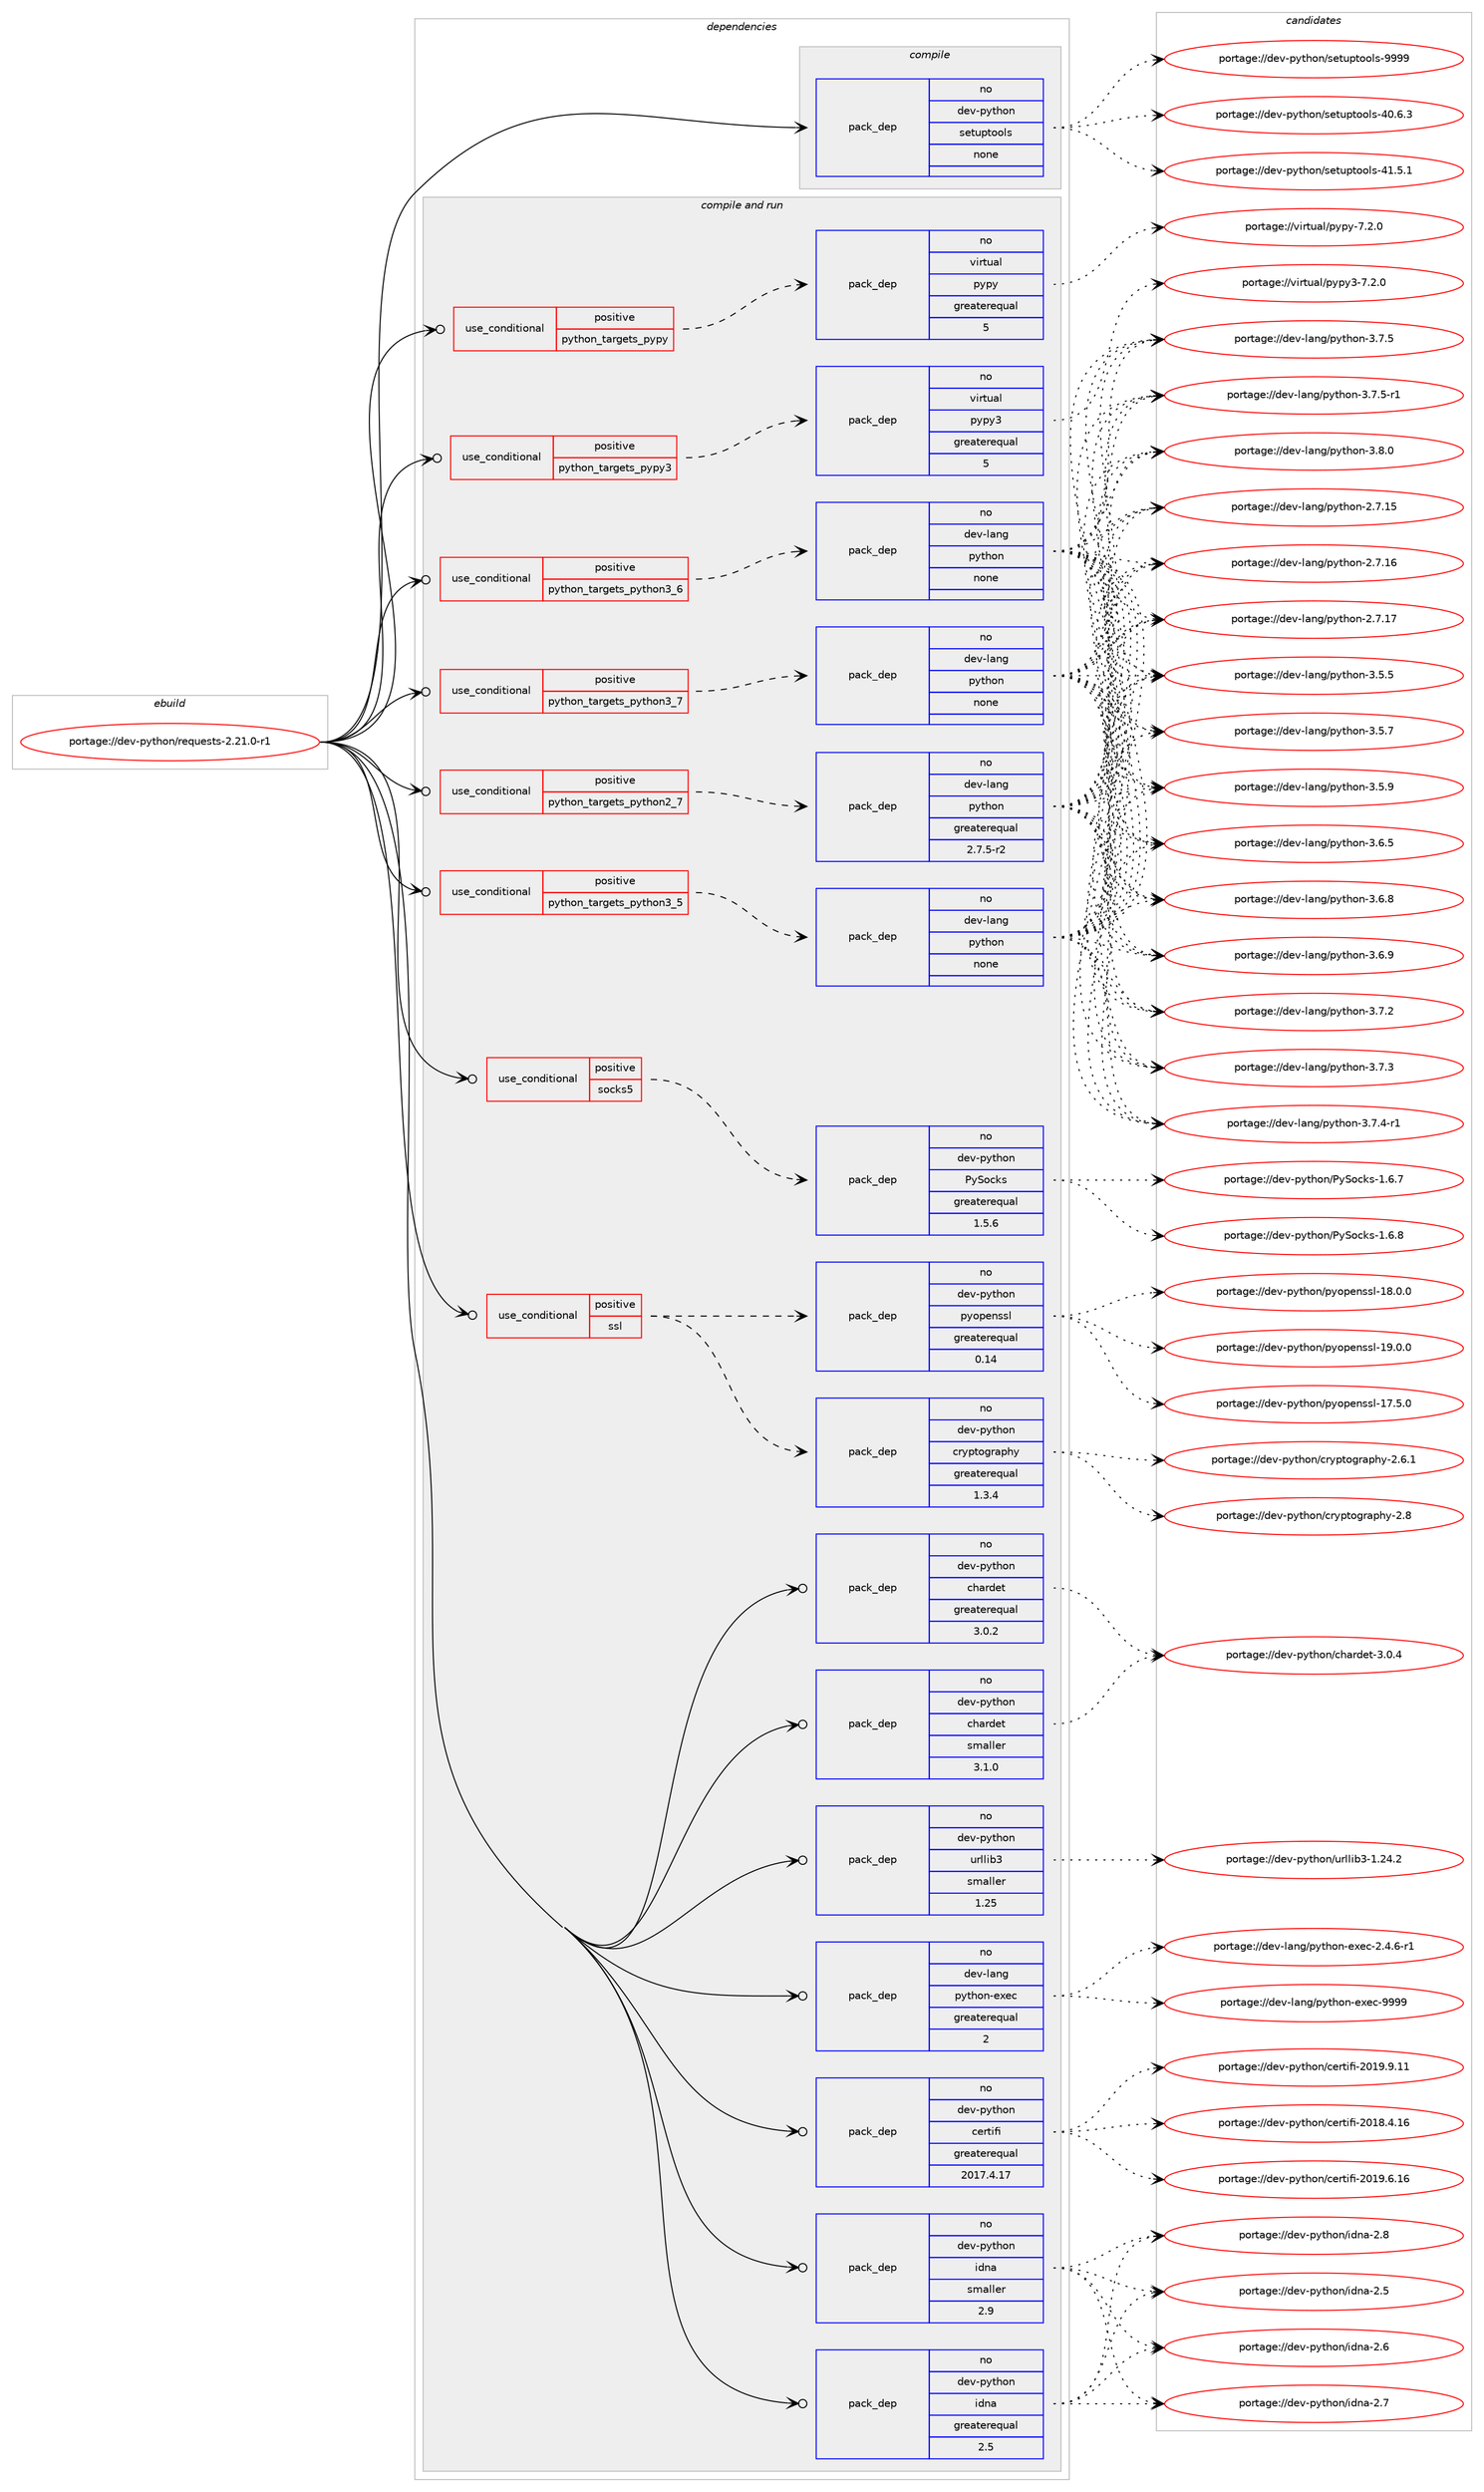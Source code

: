 digraph prolog {

# *************
# Graph options
# *************

newrank=true;
concentrate=true;
compound=true;
graph [rankdir=LR,fontname=Helvetica,fontsize=10,ranksep=1.5];#, ranksep=2.5, nodesep=0.2];
edge  [arrowhead=vee];
node  [fontname=Helvetica,fontsize=10];

# **********
# The ebuild
# **********

subgraph cluster_leftcol {
color=gray;
rank=same;
label=<<i>ebuild</i>>;
id [label="portage://dev-python/requests-2.21.0-r1", color=red, width=4, href="../dev-python/requests-2.21.0-r1.svg"];
}

# ****************
# The dependencies
# ****************

subgraph cluster_midcol {
color=gray;
label=<<i>dependencies</i>>;
subgraph cluster_compile {
fillcolor="#eeeeee";
style=filled;
label=<<i>compile</i>>;
subgraph pack128816 {
dependency170134 [label=<<TABLE BORDER="0" CELLBORDER="1" CELLSPACING="0" CELLPADDING="4" WIDTH="220"><TR><TD ROWSPAN="6" CELLPADDING="30">pack_dep</TD></TR><TR><TD WIDTH="110">no</TD></TR><TR><TD>dev-python</TD></TR><TR><TD>setuptools</TD></TR><TR><TD>none</TD></TR><TR><TD></TD></TR></TABLE>>, shape=none, color=blue];
}
id:e -> dependency170134:w [weight=20,style="solid",arrowhead="vee"];
}
subgraph cluster_compileandrun {
fillcolor="#eeeeee";
style=filled;
label=<<i>compile and run</i>>;
subgraph cond37917 {
dependency170135 [label=<<TABLE BORDER="0" CELLBORDER="1" CELLSPACING="0" CELLPADDING="4"><TR><TD ROWSPAN="3" CELLPADDING="10">use_conditional</TD></TR><TR><TD>positive</TD></TR><TR><TD>python_targets_pypy</TD></TR></TABLE>>, shape=none, color=red];
subgraph pack128817 {
dependency170136 [label=<<TABLE BORDER="0" CELLBORDER="1" CELLSPACING="0" CELLPADDING="4" WIDTH="220"><TR><TD ROWSPAN="6" CELLPADDING="30">pack_dep</TD></TR><TR><TD WIDTH="110">no</TD></TR><TR><TD>virtual</TD></TR><TR><TD>pypy</TD></TR><TR><TD>greaterequal</TD></TR><TR><TD>5</TD></TR></TABLE>>, shape=none, color=blue];
}
dependency170135:e -> dependency170136:w [weight=20,style="dashed",arrowhead="vee"];
}
id:e -> dependency170135:w [weight=20,style="solid",arrowhead="odotvee"];
subgraph cond37918 {
dependency170137 [label=<<TABLE BORDER="0" CELLBORDER="1" CELLSPACING="0" CELLPADDING="4"><TR><TD ROWSPAN="3" CELLPADDING="10">use_conditional</TD></TR><TR><TD>positive</TD></TR><TR><TD>python_targets_pypy3</TD></TR></TABLE>>, shape=none, color=red];
subgraph pack128818 {
dependency170138 [label=<<TABLE BORDER="0" CELLBORDER="1" CELLSPACING="0" CELLPADDING="4" WIDTH="220"><TR><TD ROWSPAN="6" CELLPADDING="30">pack_dep</TD></TR><TR><TD WIDTH="110">no</TD></TR><TR><TD>virtual</TD></TR><TR><TD>pypy3</TD></TR><TR><TD>greaterequal</TD></TR><TR><TD>5</TD></TR></TABLE>>, shape=none, color=blue];
}
dependency170137:e -> dependency170138:w [weight=20,style="dashed",arrowhead="vee"];
}
id:e -> dependency170137:w [weight=20,style="solid",arrowhead="odotvee"];
subgraph cond37919 {
dependency170139 [label=<<TABLE BORDER="0" CELLBORDER="1" CELLSPACING="0" CELLPADDING="4"><TR><TD ROWSPAN="3" CELLPADDING="10">use_conditional</TD></TR><TR><TD>positive</TD></TR><TR><TD>python_targets_python2_7</TD></TR></TABLE>>, shape=none, color=red];
subgraph pack128819 {
dependency170140 [label=<<TABLE BORDER="0" CELLBORDER="1" CELLSPACING="0" CELLPADDING="4" WIDTH="220"><TR><TD ROWSPAN="6" CELLPADDING="30">pack_dep</TD></TR><TR><TD WIDTH="110">no</TD></TR><TR><TD>dev-lang</TD></TR><TR><TD>python</TD></TR><TR><TD>greaterequal</TD></TR><TR><TD>2.7.5-r2</TD></TR></TABLE>>, shape=none, color=blue];
}
dependency170139:e -> dependency170140:w [weight=20,style="dashed",arrowhead="vee"];
}
id:e -> dependency170139:w [weight=20,style="solid",arrowhead="odotvee"];
subgraph cond37920 {
dependency170141 [label=<<TABLE BORDER="0" CELLBORDER="1" CELLSPACING="0" CELLPADDING="4"><TR><TD ROWSPAN="3" CELLPADDING="10">use_conditional</TD></TR><TR><TD>positive</TD></TR><TR><TD>python_targets_python3_5</TD></TR></TABLE>>, shape=none, color=red];
subgraph pack128820 {
dependency170142 [label=<<TABLE BORDER="0" CELLBORDER="1" CELLSPACING="0" CELLPADDING="4" WIDTH="220"><TR><TD ROWSPAN="6" CELLPADDING="30">pack_dep</TD></TR><TR><TD WIDTH="110">no</TD></TR><TR><TD>dev-lang</TD></TR><TR><TD>python</TD></TR><TR><TD>none</TD></TR><TR><TD></TD></TR></TABLE>>, shape=none, color=blue];
}
dependency170141:e -> dependency170142:w [weight=20,style="dashed",arrowhead="vee"];
}
id:e -> dependency170141:w [weight=20,style="solid",arrowhead="odotvee"];
subgraph cond37921 {
dependency170143 [label=<<TABLE BORDER="0" CELLBORDER="1" CELLSPACING="0" CELLPADDING="4"><TR><TD ROWSPAN="3" CELLPADDING="10">use_conditional</TD></TR><TR><TD>positive</TD></TR><TR><TD>python_targets_python3_6</TD></TR></TABLE>>, shape=none, color=red];
subgraph pack128821 {
dependency170144 [label=<<TABLE BORDER="0" CELLBORDER="1" CELLSPACING="0" CELLPADDING="4" WIDTH="220"><TR><TD ROWSPAN="6" CELLPADDING="30">pack_dep</TD></TR><TR><TD WIDTH="110">no</TD></TR><TR><TD>dev-lang</TD></TR><TR><TD>python</TD></TR><TR><TD>none</TD></TR><TR><TD></TD></TR></TABLE>>, shape=none, color=blue];
}
dependency170143:e -> dependency170144:w [weight=20,style="dashed",arrowhead="vee"];
}
id:e -> dependency170143:w [weight=20,style="solid",arrowhead="odotvee"];
subgraph cond37922 {
dependency170145 [label=<<TABLE BORDER="0" CELLBORDER="1" CELLSPACING="0" CELLPADDING="4"><TR><TD ROWSPAN="3" CELLPADDING="10">use_conditional</TD></TR><TR><TD>positive</TD></TR><TR><TD>python_targets_python3_7</TD></TR></TABLE>>, shape=none, color=red];
subgraph pack128822 {
dependency170146 [label=<<TABLE BORDER="0" CELLBORDER="1" CELLSPACING="0" CELLPADDING="4" WIDTH="220"><TR><TD ROWSPAN="6" CELLPADDING="30">pack_dep</TD></TR><TR><TD WIDTH="110">no</TD></TR><TR><TD>dev-lang</TD></TR><TR><TD>python</TD></TR><TR><TD>none</TD></TR><TR><TD></TD></TR></TABLE>>, shape=none, color=blue];
}
dependency170145:e -> dependency170146:w [weight=20,style="dashed",arrowhead="vee"];
}
id:e -> dependency170145:w [weight=20,style="solid",arrowhead="odotvee"];
subgraph cond37923 {
dependency170147 [label=<<TABLE BORDER="0" CELLBORDER="1" CELLSPACING="0" CELLPADDING="4"><TR><TD ROWSPAN="3" CELLPADDING="10">use_conditional</TD></TR><TR><TD>positive</TD></TR><TR><TD>socks5</TD></TR></TABLE>>, shape=none, color=red];
subgraph pack128823 {
dependency170148 [label=<<TABLE BORDER="0" CELLBORDER="1" CELLSPACING="0" CELLPADDING="4" WIDTH="220"><TR><TD ROWSPAN="6" CELLPADDING="30">pack_dep</TD></TR><TR><TD WIDTH="110">no</TD></TR><TR><TD>dev-python</TD></TR><TR><TD>PySocks</TD></TR><TR><TD>greaterequal</TD></TR><TR><TD>1.5.6</TD></TR></TABLE>>, shape=none, color=blue];
}
dependency170147:e -> dependency170148:w [weight=20,style="dashed",arrowhead="vee"];
}
id:e -> dependency170147:w [weight=20,style="solid",arrowhead="odotvee"];
subgraph cond37924 {
dependency170149 [label=<<TABLE BORDER="0" CELLBORDER="1" CELLSPACING="0" CELLPADDING="4"><TR><TD ROWSPAN="3" CELLPADDING="10">use_conditional</TD></TR><TR><TD>positive</TD></TR><TR><TD>ssl</TD></TR></TABLE>>, shape=none, color=red];
subgraph pack128824 {
dependency170150 [label=<<TABLE BORDER="0" CELLBORDER="1" CELLSPACING="0" CELLPADDING="4" WIDTH="220"><TR><TD ROWSPAN="6" CELLPADDING="30">pack_dep</TD></TR><TR><TD WIDTH="110">no</TD></TR><TR><TD>dev-python</TD></TR><TR><TD>cryptography</TD></TR><TR><TD>greaterequal</TD></TR><TR><TD>1.3.4</TD></TR></TABLE>>, shape=none, color=blue];
}
dependency170149:e -> dependency170150:w [weight=20,style="dashed",arrowhead="vee"];
subgraph pack128825 {
dependency170151 [label=<<TABLE BORDER="0" CELLBORDER="1" CELLSPACING="0" CELLPADDING="4" WIDTH="220"><TR><TD ROWSPAN="6" CELLPADDING="30">pack_dep</TD></TR><TR><TD WIDTH="110">no</TD></TR><TR><TD>dev-python</TD></TR><TR><TD>pyopenssl</TD></TR><TR><TD>greaterequal</TD></TR><TR><TD>0.14</TD></TR></TABLE>>, shape=none, color=blue];
}
dependency170149:e -> dependency170151:w [weight=20,style="dashed",arrowhead="vee"];
}
id:e -> dependency170149:w [weight=20,style="solid",arrowhead="odotvee"];
subgraph pack128826 {
dependency170152 [label=<<TABLE BORDER="0" CELLBORDER="1" CELLSPACING="0" CELLPADDING="4" WIDTH="220"><TR><TD ROWSPAN="6" CELLPADDING="30">pack_dep</TD></TR><TR><TD WIDTH="110">no</TD></TR><TR><TD>dev-lang</TD></TR><TR><TD>python-exec</TD></TR><TR><TD>greaterequal</TD></TR><TR><TD>2</TD></TR></TABLE>>, shape=none, color=blue];
}
id:e -> dependency170152:w [weight=20,style="solid",arrowhead="odotvee"];
subgraph pack128827 {
dependency170153 [label=<<TABLE BORDER="0" CELLBORDER="1" CELLSPACING="0" CELLPADDING="4" WIDTH="220"><TR><TD ROWSPAN="6" CELLPADDING="30">pack_dep</TD></TR><TR><TD WIDTH="110">no</TD></TR><TR><TD>dev-python</TD></TR><TR><TD>certifi</TD></TR><TR><TD>greaterequal</TD></TR><TR><TD>2017.4.17</TD></TR></TABLE>>, shape=none, color=blue];
}
id:e -> dependency170153:w [weight=20,style="solid",arrowhead="odotvee"];
subgraph pack128828 {
dependency170154 [label=<<TABLE BORDER="0" CELLBORDER="1" CELLSPACING="0" CELLPADDING="4" WIDTH="220"><TR><TD ROWSPAN="6" CELLPADDING="30">pack_dep</TD></TR><TR><TD WIDTH="110">no</TD></TR><TR><TD>dev-python</TD></TR><TR><TD>chardet</TD></TR><TR><TD>greaterequal</TD></TR><TR><TD>3.0.2</TD></TR></TABLE>>, shape=none, color=blue];
}
id:e -> dependency170154:w [weight=20,style="solid",arrowhead="odotvee"];
subgraph pack128829 {
dependency170155 [label=<<TABLE BORDER="0" CELLBORDER="1" CELLSPACING="0" CELLPADDING="4" WIDTH="220"><TR><TD ROWSPAN="6" CELLPADDING="30">pack_dep</TD></TR><TR><TD WIDTH="110">no</TD></TR><TR><TD>dev-python</TD></TR><TR><TD>chardet</TD></TR><TR><TD>smaller</TD></TR><TR><TD>3.1.0</TD></TR></TABLE>>, shape=none, color=blue];
}
id:e -> dependency170155:w [weight=20,style="solid",arrowhead="odotvee"];
subgraph pack128830 {
dependency170156 [label=<<TABLE BORDER="0" CELLBORDER="1" CELLSPACING="0" CELLPADDING="4" WIDTH="220"><TR><TD ROWSPAN="6" CELLPADDING="30">pack_dep</TD></TR><TR><TD WIDTH="110">no</TD></TR><TR><TD>dev-python</TD></TR><TR><TD>idna</TD></TR><TR><TD>greaterequal</TD></TR><TR><TD>2.5</TD></TR></TABLE>>, shape=none, color=blue];
}
id:e -> dependency170156:w [weight=20,style="solid",arrowhead="odotvee"];
subgraph pack128831 {
dependency170157 [label=<<TABLE BORDER="0" CELLBORDER="1" CELLSPACING="0" CELLPADDING="4" WIDTH="220"><TR><TD ROWSPAN="6" CELLPADDING="30">pack_dep</TD></TR><TR><TD WIDTH="110">no</TD></TR><TR><TD>dev-python</TD></TR><TR><TD>idna</TD></TR><TR><TD>smaller</TD></TR><TR><TD>2.9</TD></TR></TABLE>>, shape=none, color=blue];
}
id:e -> dependency170157:w [weight=20,style="solid",arrowhead="odotvee"];
subgraph pack128832 {
dependency170158 [label=<<TABLE BORDER="0" CELLBORDER="1" CELLSPACING="0" CELLPADDING="4" WIDTH="220"><TR><TD ROWSPAN="6" CELLPADDING="30">pack_dep</TD></TR><TR><TD WIDTH="110">no</TD></TR><TR><TD>dev-python</TD></TR><TR><TD>urllib3</TD></TR><TR><TD>smaller</TD></TR><TR><TD>1.25</TD></TR></TABLE>>, shape=none, color=blue];
}
id:e -> dependency170158:w [weight=20,style="solid",arrowhead="odotvee"];
}
subgraph cluster_run {
fillcolor="#eeeeee";
style=filled;
label=<<i>run</i>>;
}
}

# **************
# The candidates
# **************

subgraph cluster_choices {
rank=same;
color=gray;
label=<<i>candidates</i>>;

subgraph choice128816 {
color=black;
nodesep=1;
choiceportage100101118451121211161041111104711510111611711211611111110811545524846544651 [label="portage://dev-python/setuptools-40.6.3", color=red, width=4,href="../dev-python/setuptools-40.6.3.svg"];
choiceportage100101118451121211161041111104711510111611711211611111110811545524946534649 [label="portage://dev-python/setuptools-41.5.1", color=red, width=4,href="../dev-python/setuptools-41.5.1.svg"];
choiceportage10010111845112121116104111110471151011161171121161111111081154557575757 [label="portage://dev-python/setuptools-9999", color=red, width=4,href="../dev-python/setuptools-9999.svg"];
dependency170134:e -> choiceportage100101118451121211161041111104711510111611711211611111110811545524846544651:w [style=dotted,weight="100"];
dependency170134:e -> choiceportage100101118451121211161041111104711510111611711211611111110811545524946534649:w [style=dotted,weight="100"];
dependency170134:e -> choiceportage10010111845112121116104111110471151011161171121161111111081154557575757:w [style=dotted,weight="100"];
}
subgraph choice128817 {
color=black;
nodesep=1;
choiceportage1181051141161179710847112121112121455546504648 [label="portage://virtual/pypy-7.2.0", color=red, width=4,href="../virtual/pypy-7.2.0.svg"];
dependency170136:e -> choiceportage1181051141161179710847112121112121455546504648:w [style=dotted,weight="100"];
}
subgraph choice128818 {
color=black;
nodesep=1;
choiceportage118105114116117971084711212111212151455546504648 [label="portage://virtual/pypy3-7.2.0", color=red, width=4,href="../virtual/pypy3-7.2.0.svg"];
dependency170138:e -> choiceportage118105114116117971084711212111212151455546504648:w [style=dotted,weight="100"];
}
subgraph choice128819 {
color=black;
nodesep=1;
choiceportage10010111845108971101034711212111610411111045504655464953 [label="portage://dev-lang/python-2.7.15", color=red, width=4,href="../dev-lang/python-2.7.15.svg"];
choiceportage10010111845108971101034711212111610411111045504655464954 [label="portage://dev-lang/python-2.7.16", color=red, width=4,href="../dev-lang/python-2.7.16.svg"];
choiceportage10010111845108971101034711212111610411111045504655464955 [label="portage://dev-lang/python-2.7.17", color=red, width=4,href="../dev-lang/python-2.7.17.svg"];
choiceportage100101118451089711010347112121116104111110455146534653 [label="portage://dev-lang/python-3.5.5", color=red, width=4,href="../dev-lang/python-3.5.5.svg"];
choiceportage100101118451089711010347112121116104111110455146534655 [label="portage://dev-lang/python-3.5.7", color=red, width=4,href="../dev-lang/python-3.5.7.svg"];
choiceportage100101118451089711010347112121116104111110455146534657 [label="portage://dev-lang/python-3.5.9", color=red, width=4,href="../dev-lang/python-3.5.9.svg"];
choiceportage100101118451089711010347112121116104111110455146544653 [label="portage://dev-lang/python-3.6.5", color=red, width=4,href="../dev-lang/python-3.6.5.svg"];
choiceportage100101118451089711010347112121116104111110455146544656 [label="portage://dev-lang/python-3.6.8", color=red, width=4,href="../dev-lang/python-3.6.8.svg"];
choiceportage100101118451089711010347112121116104111110455146544657 [label="portage://dev-lang/python-3.6.9", color=red, width=4,href="../dev-lang/python-3.6.9.svg"];
choiceportage100101118451089711010347112121116104111110455146554650 [label="portage://dev-lang/python-3.7.2", color=red, width=4,href="../dev-lang/python-3.7.2.svg"];
choiceportage100101118451089711010347112121116104111110455146554651 [label="portage://dev-lang/python-3.7.3", color=red, width=4,href="../dev-lang/python-3.7.3.svg"];
choiceportage1001011184510897110103471121211161041111104551465546524511449 [label="portage://dev-lang/python-3.7.4-r1", color=red, width=4,href="../dev-lang/python-3.7.4-r1.svg"];
choiceportage100101118451089711010347112121116104111110455146554653 [label="portage://dev-lang/python-3.7.5", color=red, width=4,href="../dev-lang/python-3.7.5.svg"];
choiceportage1001011184510897110103471121211161041111104551465546534511449 [label="portage://dev-lang/python-3.7.5-r1", color=red, width=4,href="../dev-lang/python-3.7.5-r1.svg"];
choiceportage100101118451089711010347112121116104111110455146564648 [label="portage://dev-lang/python-3.8.0", color=red, width=4,href="../dev-lang/python-3.8.0.svg"];
dependency170140:e -> choiceportage10010111845108971101034711212111610411111045504655464953:w [style=dotted,weight="100"];
dependency170140:e -> choiceportage10010111845108971101034711212111610411111045504655464954:w [style=dotted,weight="100"];
dependency170140:e -> choiceportage10010111845108971101034711212111610411111045504655464955:w [style=dotted,weight="100"];
dependency170140:e -> choiceportage100101118451089711010347112121116104111110455146534653:w [style=dotted,weight="100"];
dependency170140:e -> choiceportage100101118451089711010347112121116104111110455146534655:w [style=dotted,weight="100"];
dependency170140:e -> choiceportage100101118451089711010347112121116104111110455146534657:w [style=dotted,weight="100"];
dependency170140:e -> choiceportage100101118451089711010347112121116104111110455146544653:w [style=dotted,weight="100"];
dependency170140:e -> choiceportage100101118451089711010347112121116104111110455146544656:w [style=dotted,weight="100"];
dependency170140:e -> choiceportage100101118451089711010347112121116104111110455146544657:w [style=dotted,weight="100"];
dependency170140:e -> choiceportage100101118451089711010347112121116104111110455146554650:w [style=dotted,weight="100"];
dependency170140:e -> choiceportage100101118451089711010347112121116104111110455146554651:w [style=dotted,weight="100"];
dependency170140:e -> choiceportage1001011184510897110103471121211161041111104551465546524511449:w [style=dotted,weight="100"];
dependency170140:e -> choiceportage100101118451089711010347112121116104111110455146554653:w [style=dotted,weight="100"];
dependency170140:e -> choiceportage1001011184510897110103471121211161041111104551465546534511449:w [style=dotted,weight="100"];
dependency170140:e -> choiceportage100101118451089711010347112121116104111110455146564648:w [style=dotted,weight="100"];
}
subgraph choice128820 {
color=black;
nodesep=1;
choiceportage10010111845108971101034711212111610411111045504655464953 [label="portage://dev-lang/python-2.7.15", color=red, width=4,href="../dev-lang/python-2.7.15.svg"];
choiceportage10010111845108971101034711212111610411111045504655464954 [label="portage://dev-lang/python-2.7.16", color=red, width=4,href="../dev-lang/python-2.7.16.svg"];
choiceportage10010111845108971101034711212111610411111045504655464955 [label="portage://dev-lang/python-2.7.17", color=red, width=4,href="../dev-lang/python-2.7.17.svg"];
choiceportage100101118451089711010347112121116104111110455146534653 [label="portage://dev-lang/python-3.5.5", color=red, width=4,href="../dev-lang/python-3.5.5.svg"];
choiceportage100101118451089711010347112121116104111110455146534655 [label="portage://dev-lang/python-3.5.7", color=red, width=4,href="../dev-lang/python-3.5.7.svg"];
choiceportage100101118451089711010347112121116104111110455146534657 [label="portage://dev-lang/python-3.5.9", color=red, width=4,href="../dev-lang/python-3.5.9.svg"];
choiceportage100101118451089711010347112121116104111110455146544653 [label="portage://dev-lang/python-3.6.5", color=red, width=4,href="../dev-lang/python-3.6.5.svg"];
choiceportage100101118451089711010347112121116104111110455146544656 [label="portage://dev-lang/python-3.6.8", color=red, width=4,href="../dev-lang/python-3.6.8.svg"];
choiceportage100101118451089711010347112121116104111110455146544657 [label="portage://dev-lang/python-3.6.9", color=red, width=4,href="../dev-lang/python-3.6.9.svg"];
choiceportage100101118451089711010347112121116104111110455146554650 [label="portage://dev-lang/python-3.7.2", color=red, width=4,href="../dev-lang/python-3.7.2.svg"];
choiceportage100101118451089711010347112121116104111110455146554651 [label="portage://dev-lang/python-3.7.3", color=red, width=4,href="../dev-lang/python-3.7.3.svg"];
choiceportage1001011184510897110103471121211161041111104551465546524511449 [label="portage://dev-lang/python-3.7.4-r1", color=red, width=4,href="../dev-lang/python-3.7.4-r1.svg"];
choiceportage100101118451089711010347112121116104111110455146554653 [label="portage://dev-lang/python-3.7.5", color=red, width=4,href="../dev-lang/python-3.7.5.svg"];
choiceportage1001011184510897110103471121211161041111104551465546534511449 [label="portage://dev-lang/python-3.7.5-r1", color=red, width=4,href="../dev-lang/python-3.7.5-r1.svg"];
choiceportage100101118451089711010347112121116104111110455146564648 [label="portage://dev-lang/python-3.8.0", color=red, width=4,href="../dev-lang/python-3.8.0.svg"];
dependency170142:e -> choiceportage10010111845108971101034711212111610411111045504655464953:w [style=dotted,weight="100"];
dependency170142:e -> choiceportage10010111845108971101034711212111610411111045504655464954:w [style=dotted,weight="100"];
dependency170142:e -> choiceportage10010111845108971101034711212111610411111045504655464955:w [style=dotted,weight="100"];
dependency170142:e -> choiceportage100101118451089711010347112121116104111110455146534653:w [style=dotted,weight="100"];
dependency170142:e -> choiceportage100101118451089711010347112121116104111110455146534655:w [style=dotted,weight="100"];
dependency170142:e -> choiceportage100101118451089711010347112121116104111110455146534657:w [style=dotted,weight="100"];
dependency170142:e -> choiceportage100101118451089711010347112121116104111110455146544653:w [style=dotted,weight="100"];
dependency170142:e -> choiceportage100101118451089711010347112121116104111110455146544656:w [style=dotted,weight="100"];
dependency170142:e -> choiceportage100101118451089711010347112121116104111110455146544657:w [style=dotted,weight="100"];
dependency170142:e -> choiceportage100101118451089711010347112121116104111110455146554650:w [style=dotted,weight="100"];
dependency170142:e -> choiceportage100101118451089711010347112121116104111110455146554651:w [style=dotted,weight="100"];
dependency170142:e -> choiceportage1001011184510897110103471121211161041111104551465546524511449:w [style=dotted,weight="100"];
dependency170142:e -> choiceportage100101118451089711010347112121116104111110455146554653:w [style=dotted,weight="100"];
dependency170142:e -> choiceportage1001011184510897110103471121211161041111104551465546534511449:w [style=dotted,weight="100"];
dependency170142:e -> choiceportage100101118451089711010347112121116104111110455146564648:w [style=dotted,weight="100"];
}
subgraph choice128821 {
color=black;
nodesep=1;
choiceportage10010111845108971101034711212111610411111045504655464953 [label="portage://dev-lang/python-2.7.15", color=red, width=4,href="../dev-lang/python-2.7.15.svg"];
choiceportage10010111845108971101034711212111610411111045504655464954 [label="portage://dev-lang/python-2.7.16", color=red, width=4,href="../dev-lang/python-2.7.16.svg"];
choiceportage10010111845108971101034711212111610411111045504655464955 [label="portage://dev-lang/python-2.7.17", color=red, width=4,href="../dev-lang/python-2.7.17.svg"];
choiceportage100101118451089711010347112121116104111110455146534653 [label="portage://dev-lang/python-3.5.5", color=red, width=4,href="../dev-lang/python-3.5.5.svg"];
choiceportage100101118451089711010347112121116104111110455146534655 [label="portage://dev-lang/python-3.5.7", color=red, width=4,href="../dev-lang/python-3.5.7.svg"];
choiceportage100101118451089711010347112121116104111110455146534657 [label="portage://dev-lang/python-3.5.9", color=red, width=4,href="../dev-lang/python-3.5.9.svg"];
choiceportage100101118451089711010347112121116104111110455146544653 [label="portage://dev-lang/python-3.6.5", color=red, width=4,href="../dev-lang/python-3.6.5.svg"];
choiceportage100101118451089711010347112121116104111110455146544656 [label="portage://dev-lang/python-3.6.8", color=red, width=4,href="../dev-lang/python-3.6.8.svg"];
choiceportage100101118451089711010347112121116104111110455146544657 [label="portage://dev-lang/python-3.6.9", color=red, width=4,href="../dev-lang/python-3.6.9.svg"];
choiceportage100101118451089711010347112121116104111110455146554650 [label="portage://dev-lang/python-3.7.2", color=red, width=4,href="../dev-lang/python-3.7.2.svg"];
choiceportage100101118451089711010347112121116104111110455146554651 [label="portage://dev-lang/python-3.7.3", color=red, width=4,href="../dev-lang/python-3.7.3.svg"];
choiceportage1001011184510897110103471121211161041111104551465546524511449 [label="portage://dev-lang/python-3.7.4-r1", color=red, width=4,href="../dev-lang/python-3.7.4-r1.svg"];
choiceportage100101118451089711010347112121116104111110455146554653 [label="portage://dev-lang/python-3.7.5", color=red, width=4,href="../dev-lang/python-3.7.5.svg"];
choiceportage1001011184510897110103471121211161041111104551465546534511449 [label="portage://dev-lang/python-3.7.5-r1", color=red, width=4,href="../dev-lang/python-3.7.5-r1.svg"];
choiceportage100101118451089711010347112121116104111110455146564648 [label="portage://dev-lang/python-3.8.0", color=red, width=4,href="../dev-lang/python-3.8.0.svg"];
dependency170144:e -> choiceportage10010111845108971101034711212111610411111045504655464953:w [style=dotted,weight="100"];
dependency170144:e -> choiceportage10010111845108971101034711212111610411111045504655464954:w [style=dotted,weight="100"];
dependency170144:e -> choiceportage10010111845108971101034711212111610411111045504655464955:w [style=dotted,weight="100"];
dependency170144:e -> choiceportage100101118451089711010347112121116104111110455146534653:w [style=dotted,weight="100"];
dependency170144:e -> choiceportage100101118451089711010347112121116104111110455146534655:w [style=dotted,weight="100"];
dependency170144:e -> choiceportage100101118451089711010347112121116104111110455146534657:w [style=dotted,weight="100"];
dependency170144:e -> choiceportage100101118451089711010347112121116104111110455146544653:w [style=dotted,weight="100"];
dependency170144:e -> choiceportage100101118451089711010347112121116104111110455146544656:w [style=dotted,weight="100"];
dependency170144:e -> choiceportage100101118451089711010347112121116104111110455146544657:w [style=dotted,weight="100"];
dependency170144:e -> choiceportage100101118451089711010347112121116104111110455146554650:w [style=dotted,weight="100"];
dependency170144:e -> choiceportage100101118451089711010347112121116104111110455146554651:w [style=dotted,weight="100"];
dependency170144:e -> choiceportage1001011184510897110103471121211161041111104551465546524511449:w [style=dotted,weight="100"];
dependency170144:e -> choiceportage100101118451089711010347112121116104111110455146554653:w [style=dotted,weight="100"];
dependency170144:e -> choiceportage1001011184510897110103471121211161041111104551465546534511449:w [style=dotted,weight="100"];
dependency170144:e -> choiceportage100101118451089711010347112121116104111110455146564648:w [style=dotted,weight="100"];
}
subgraph choice128822 {
color=black;
nodesep=1;
choiceportage10010111845108971101034711212111610411111045504655464953 [label="portage://dev-lang/python-2.7.15", color=red, width=4,href="../dev-lang/python-2.7.15.svg"];
choiceportage10010111845108971101034711212111610411111045504655464954 [label="portage://dev-lang/python-2.7.16", color=red, width=4,href="../dev-lang/python-2.7.16.svg"];
choiceportage10010111845108971101034711212111610411111045504655464955 [label="portage://dev-lang/python-2.7.17", color=red, width=4,href="../dev-lang/python-2.7.17.svg"];
choiceportage100101118451089711010347112121116104111110455146534653 [label="portage://dev-lang/python-3.5.5", color=red, width=4,href="../dev-lang/python-3.5.5.svg"];
choiceportage100101118451089711010347112121116104111110455146534655 [label="portage://dev-lang/python-3.5.7", color=red, width=4,href="../dev-lang/python-3.5.7.svg"];
choiceportage100101118451089711010347112121116104111110455146534657 [label="portage://dev-lang/python-3.5.9", color=red, width=4,href="../dev-lang/python-3.5.9.svg"];
choiceportage100101118451089711010347112121116104111110455146544653 [label="portage://dev-lang/python-3.6.5", color=red, width=4,href="../dev-lang/python-3.6.5.svg"];
choiceportage100101118451089711010347112121116104111110455146544656 [label="portage://dev-lang/python-3.6.8", color=red, width=4,href="../dev-lang/python-3.6.8.svg"];
choiceportage100101118451089711010347112121116104111110455146544657 [label="portage://dev-lang/python-3.6.9", color=red, width=4,href="../dev-lang/python-3.6.9.svg"];
choiceportage100101118451089711010347112121116104111110455146554650 [label="portage://dev-lang/python-3.7.2", color=red, width=4,href="../dev-lang/python-3.7.2.svg"];
choiceportage100101118451089711010347112121116104111110455146554651 [label="portage://dev-lang/python-3.7.3", color=red, width=4,href="../dev-lang/python-3.7.3.svg"];
choiceportage1001011184510897110103471121211161041111104551465546524511449 [label="portage://dev-lang/python-3.7.4-r1", color=red, width=4,href="../dev-lang/python-3.7.4-r1.svg"];
choiceportage100101118451089711010347112121116104111110455146554653 [label="portage://dev-lang/python-3.7.5", color=red, width=4,href="../dev-lang/python-3.7.5.svg"];
choiceportage1001011184510897110103471121211161041111104551465546534511449 [label="portage://dev-lang/python-3.7.5-r1", color=red, width=4,href="../dev-lang/python-3.7.5-r1.svg"];
choiceportage100101118451089711010347112121116104111110455146564648 [label="portage://dev-lang/python-3.8.0", color=red, width=4,href="../dev-lang/python-3.8.0.svg"];
dependency170146:e -> choiceportage10010111845108971101034711212111610411111045504655464953:w [style=dotted,weight="100"];
dependency170146:e -> choiceportage10010111845108971101034711212111610411111045504655464954:w [style=dotted,weight="100"];
dependency170146:e -> choiceportage10010111845108971101034711212111610411111045504655464955:w [style=dotted,weight="100"];
dependency170146:e -> choiceportage100101118451089711010347112121116104111110455146534653:w [style=dotted,weight="100"];
dependency170146:e -> choiceportage100101118451089711010347112121116104111110455146534655:w [style=dotted,weight="100"];
dependency170146:e -> choiceportage100101118451089711010347112121116104111110455146534657:w [style=dotted,weight="100"];
dependency170146:e -> choiceportage100101118451089711010347112121116104111110455146544653:w [style=dotted,weight="100"];
dependency170146:e -> choiceportage100101118451089711010347112121116104111110455146544656:w [style=dotted,weight="100"];
dependency170146:e -> choiceportage100101118451089711010347112121116104111110455146544657:w [style=dotted,weight="100"];
dependency170146:e -> choiceportage100101118451089711010347112121116104111110455146554650:w [style=dotted,weight="100"];
dependency170146:e -> choiceportage100101118451089711010347112121116104111110455146554651:w [style=dotted,weight="100"];
dependency170146:e -> choiceportage1001011184510897110103471121211161041111104551465546524511449:w [style=dotted,weight="100"];
dependency170146:e -> choiceportage100101118451089711010347112121116104111110455146554653:w [style=dotted,weight="100"];
dependency170146:e -> choiceportage1001011184510897110103471121211161041111104551465546534511449:w [style=dotted,weight="100"];
dependency170146:e -> choiceportage100101118451089711010347112121116104111110455146564648:w [style=dotted,weight="100"];
}
subgraph choice128823 {
color=black;
nodesep=1;
choiceportage1001011184511212111610411111047801218311199107115454946544655 [label="portage://dev-python/PySocks-1.6.7", color=red, width=4,href="../dev-python/PySocks-1.6.7.svg"];
choiceportage1001011184511212111610411111047801218311199107115454946544656 [label="portage://dev-python/PySocks-1.6.8", color=red, width=4,href="../dev-python/PySocks-1.6.8.svg"];
dependency170148:e -> choiceportage1001011184511212111610411111047801218311199107115454946544655:w [style=dotted,weight="100"];
dependency170148:e -> choiceportage1001011184511212111610411111047801218311199107115454946544656:w [style=dotted,weight="100"];
}
subgraph choice128824 {
color=black;
nodesep=1;
choiceportage10010111845112121116104111110479911412111211611110311497112104121455046544649 [label="portage://dev-python/cryptography-2.6.1", color=red, width=4,href="../dev-python/cryptography-2.6.1.svg"];
choiceportage1001011184511212111610411111047991141211121161111031149711210412145504656 [label="portage://dev-python/cryptography-2.8", color=red, width=4,href="../dev-python/cryptography-2.8.svg"];
dependency170150:e -> choiceportage10010111845112121116104111110479911412111211611110311497112104121455046544649:w [style=dotted,weight="100"];
dependency170150:e -> choiceportage1001011184511212111610411111047991141211121161111031149711210412145504656:w [style=dotted,weight="100"];
}
subgraph choice128825 {
color=black;
nodesep=1;
choiceportage100101118451121211161041111104711212111111210111011511510845495546534648 [label="portage://dev-python/pyopenssl-17.5.0", color=red, width=4,href="../dev-python/pyopenssl-17.5.0.svg"];
choiceportage100101118451121211161041111104711212111111210111011511510845495646484648 [label="portage://dev-python/pyopenssl-18.0.0", color=red, width=4,href="../dev-python/pyopenssl-18.0.0.svg"];
choiceportage100101118451121211161041111104711212111111210111011511510845495746484648 [label="portage://dev-python/pyopenssl-19.0.0", color=red, width=4,href="../dev-python/pyopenssl-19.0.0.svg"];
dependency170151:e -> choiceportage100101118451121211161041111104711212111111210111011511510845495546534648:w [style=dotted,weight="100"];
dependency170151:e -> choiceportage100101118451121211161041111104711212111111210111011511510845495646484648:w [style=dotted,weight="100"];
dependency170151:e -> choiceportage100101118451121211161041111104711212111111210111011511510845495746484648:w [style=dotted,weight="100"];
}
subgraph choice128826 {
color=black;
nodesep=1;
choiceportage10010111845108971101034711212111610411111045101120101994550465246544511449 [label="portage://dev-lang/python-exec-2.4.6-r1", color=red, width=4,href="../dev-lang/python-exec-2.4.6-r1.svg"];
choiceportage10010111845108971101034711212111610411111045101120101994557575757 [label="portage://dev-lang/python-exec-9999", color=red, width=4,href="../dev-lang/python-exec-9999.svg"];
dependency170152:e -> choiceportage10010111845108971101034711212111610411111045101120101994550465246544511449:w [style=dotted,weight="100"];
dependency170152:e -> choiceportage10010111845108971101034711212111610411111045101120101994557575757:w [style=dotted,weight="100"];
}
subgraph choice128827 {
color=black;
nodesep=1;
choiceportage10010111845112121116104111110479910111411610510210545504849564652464954 [label="portage://dev-python/certifi-2018.4.16", color=red, width=4,href="../dev-python/certifi-2018.4.16.svg"];
choiceportage10010111845112121116104111110479910111411610510210545504849574654464954 [label="portage://dev-python/certifi-2019.6.16", color=red, width=4,href="../dev-python/certifi-2019.6.16.svg"];
choiceportage10010111845112121116104111110479910111411610510210545504849574657464949 [label="portage://dev-python/certifi-2019.9.11", color=red, width=4,href="../dev-python/certifi-2019.9.11.svg"];
dependency170153:e -> choiceportage10010111845112121116104111110479910111411610510210545504849564652464954:w [style=dotted,weight="100"];
dependency170153:e -> choiceportage10010111845112121116104111110479910111411610510210545504849574654464954:w [style=dotted,weight="100"];
dependency170153:e -> choiceportage10010111845112121116104111110479910111411610510210545504849574657464949:w [style=dotted,weight="100"];
}
subgraph choice128828 {
color=black;
nodesep=1;
choiceportage10010111845112121116104111110479910497114100101116455146484652 [label="portage://dev-python/chardet-3.0.4", color=red, width=4,href="../dev-python/chardet-3.0.4.svg"];
dependency170154:e -> choiceportage10010111845112121116104111110479910497114100101116455146484652:w [style=dotted,weight="100"];
}
subgraph choice128829 {
color=black;
nodesep=1;
choiceportage10010111845112121116104111110479910497114100101116455146484652 [label="portage://dev-python/chardet-3.0.4", color=red, width=4,href="../dev-python/chardet-3.0.4.svg"];
dependency170155:e -> choiceportage10010111845112121116104111110479910497114100101116455146484652:w [style=dotted,weight="100"];
}
subgraph choice128830 {
color=black;
nodesep=1;
choiceportage10010111845112121116104111110471051001109745504653 [label="portage://dev-python/idna-2.5", color=red, width=4,href="../dev-python/idna-2.5.svg"];
choiceportage10010111845112121116104111110471051001109745504654 [label="portage://dev-python/idna-2.6", color=red, width=4,href="../dev-python/idna-2.6.svg"];
choiceportage10010111845112121116104111110471051001109745504655 [label="portage://dev-python/idna-2.7", color=red, width=4,href="../dev-python/idna-2.7.svg"];
choiceportage10010111845112121116104111110471051001109745504656 [label="portage://dev-python/idna-2.8", color=red, width=4,href="../dev-python/idna-2.8.svg"];
dependency170156:e -> choiceportage10010111845112121116104111110471051001109745504653:w [style=dotted,weight="100"];
dependency170156:e -> choiceportage10010111845112121116104111110471051001109745504654:w [style=dotted,weight="100"];
dependency170156:e -> choiceportage10010111845112121116104111110471051001109745504655:w [style=dotted,weight="100"];
dependency170156:e -> choiceportage10010111845112121116104111110471051001109745504656:w [style=dotted,weight="100"];
}
subgraph choice128831 {
color=black;
nodesep=1;
choiceportage10010111845112121116104111110471051001109745504653 [label="portage://dev-python/idna-2.5", color=red, width=4,href="../dev-python/idna-2.5.svg"];
choiceportage10010111845112121116104111110471051001109745504654 [label="portage://dev-python/idna-2.6", color=red, width=4,href="../dev-python/idna-2.6.svg"];
choiceportage10010111845112121116104111110471051001109745504655 [label="portage://dev-python/idna-2.7", color=red, width=4,href="../dev-python/idna-2.7.svg"];
choiceportage10010111845112121116104111110471051001109745504656 [label="portage://dev-python/idna-2.8", color=red, width=4,href="../dev-python/idna-2.8.svg"];
dependency170157:e -> choiceportage10010111845112121116104111110471051001109745504653:w [style=dotted,weight="100"];
dependency170157:e -> choiceportage10010111845112121116104111110471051001109745504654:w [style=dotted,weight="100"];
dependency170157:e -> choiceportage10010111845112121116104111110471051001109745504655:w [style=dotted,weight="100"];
dependency170157:e -> choiceportage10010111845112121116104111110471051001109745504656:w [style=dotted,weight="100"];
}
subgraph choice128832 {
color=black;
nodesep=1;
choiceportage1001011184511212111610411111047117114108108105985145494650524650 [label="portage://dev-python/urllib3-1.24.2", color=red, width=4,href="../dev-python/urllib3-1.24.2.svg"];
dependency170158:e -> choiceportage1001011184511212111610411111047117114108108105985145494650524650:w [style=dotted,weight="100"];
}
}

}
